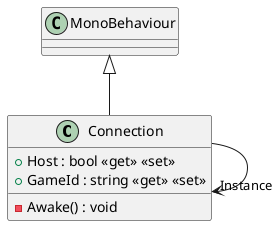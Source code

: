 @startuml
class Connection {
    - Awake() : void
    + Host : bool <<get>> <<set>>
    + GameId : string <<get>> <<set>>
}
MonoBehaviour <|-- Connection
Connection --> "Instance" Connection
@enduml
